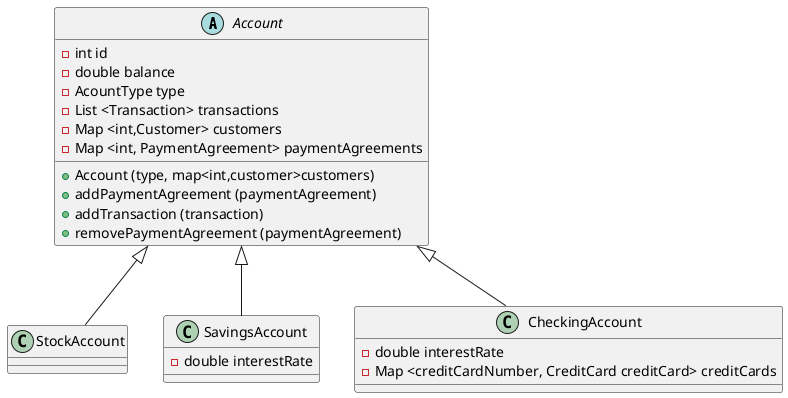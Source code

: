 @startuml

Abstract Class Account{
- int id
- double balance
- AcountType type
- List <Transaction> transactions
- Map <int,Customer> customers
- Map <int, PaymentAgreement> paymentAgreements

+ Account (type, map<int,customer>customers)
+ addPaymentAgreement (paymentAgreement)
+ addTransaction (transaction)
+ removePaymentAgreement (paymentAgreement)
}

Class StockAccount extends Account{

}

Class SavingsAccount extends Account{
- double interestRate
}

Class CheckingAccount extends Account{
- double interestRate
- Map <creditCardNumber, CreditCard creditCard> creditCards

}




@enduml